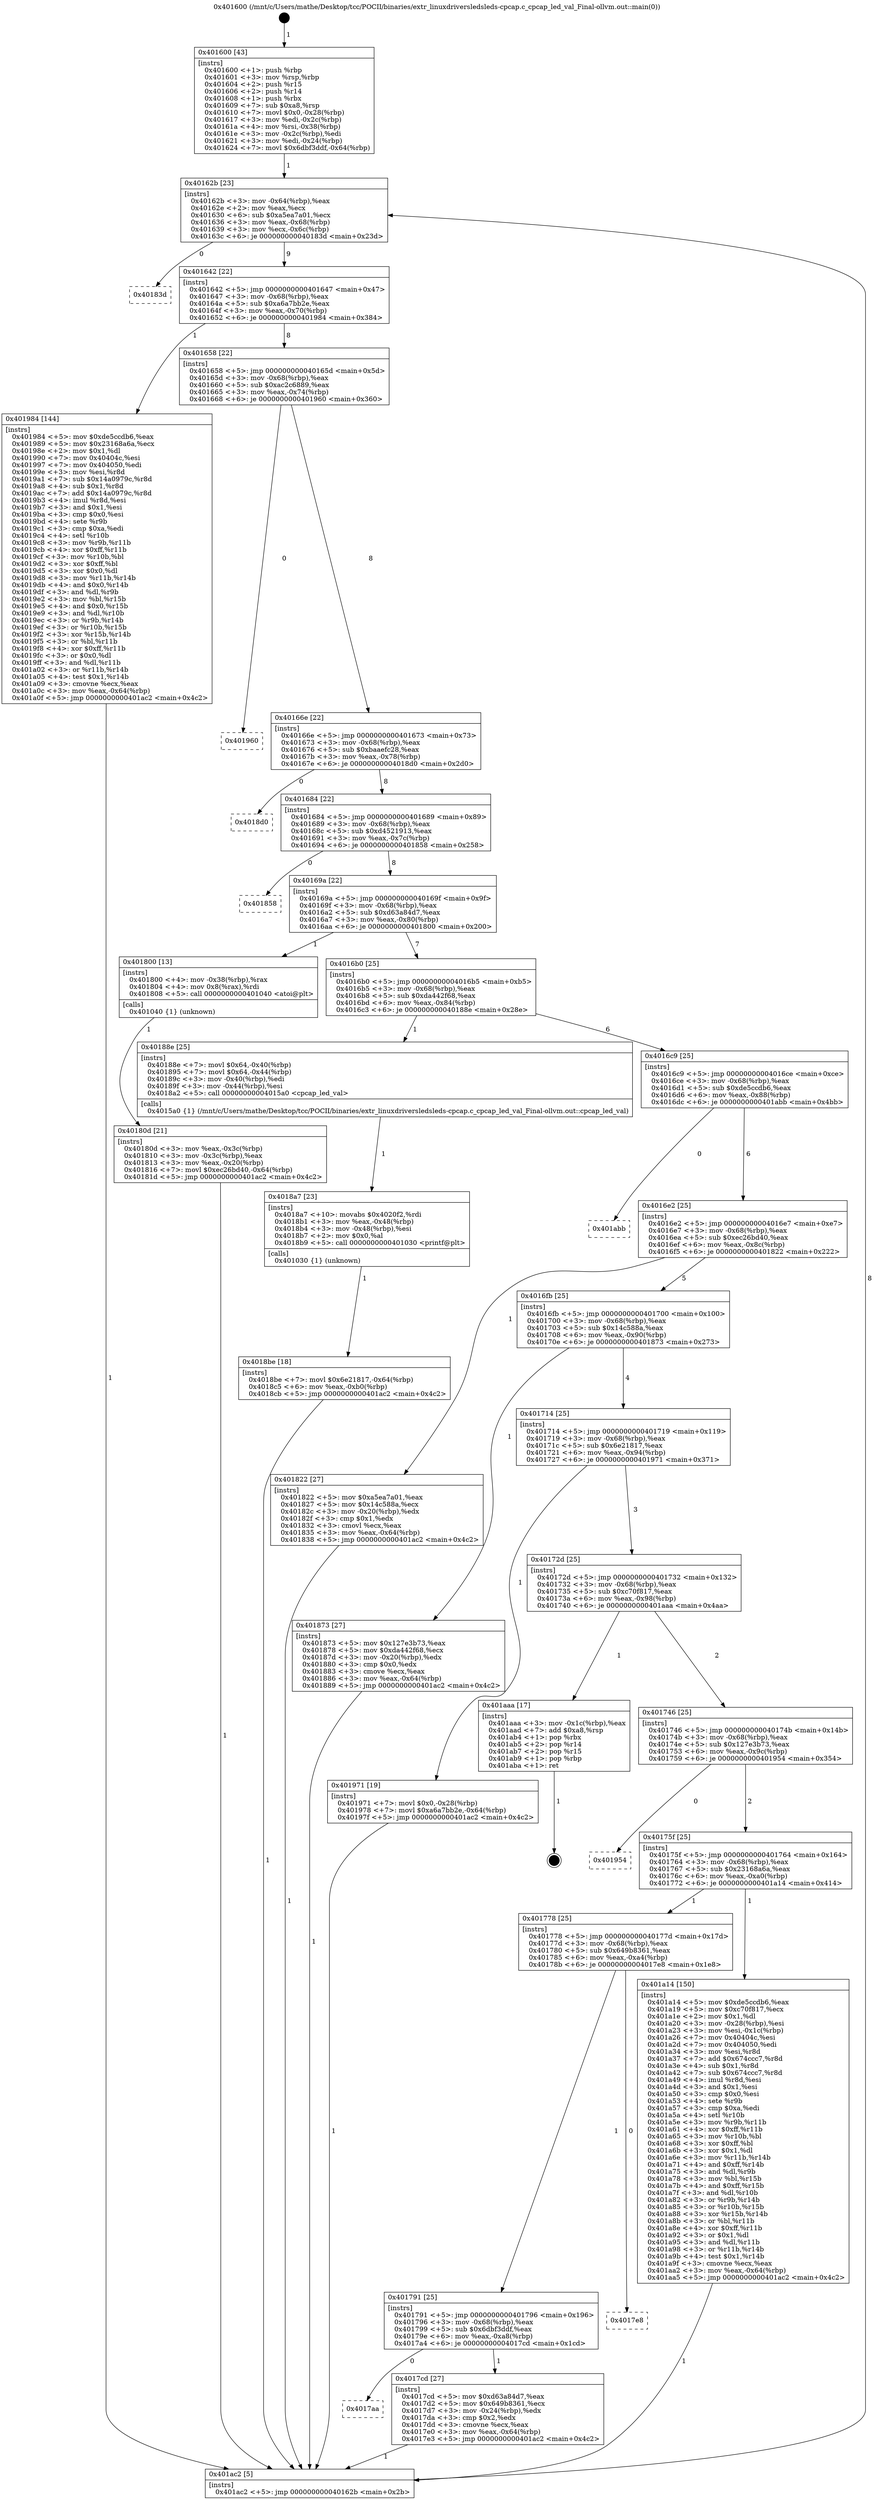 digraph "0x401600" {
  label = "0x401600 (/mnt/c/Users/mathe/Desktop/tcc/POCII/binaries/extr_linuxdriversledsleds-cpcap.c_cpcap_led_val_Final-ollvm.out::main(0))"
  labelloc = "t"
  node[shape=record]

  Entry [label="",width=0.3,height=0.3,shape=circle,fillcolor=black,style=filled]
  "0x40162b" [label="{
     0x40162b [23]\l
     | [instrs]\l
     &nbsp;&nbsp;0x40162b \<+3\>: mov -0x64(%rbp),%eax\l
     &nbsp;&nbsp;0x40162e \<+2\>: mov %eax,%ecx\l
     &nbsp;&nbsp;0x401630 \<+6\>: sub $0xa5ea7a01,%ecx\l
     &nbsp;&nbsp;0x401636 \<+3\>: mov %eax,-0x68(%rbp)\l
     &nbsp;&nbsp;0x401639 \<+3\>: mov %ecx,-0x6c(%rbp)\l
     &nbsp;&nbsp;0x40163c \<+6\>: je 000000000040183d \<main+0x23d\>\l
  }"]
  "0x40183d" [label="{
     0x40183d\l
  }", style=dashed]
  "0x401642" [label="{
     0x401642 [22]\l
     | [instrs]\l
     &nbsp;&nbsp;0x401642 \<+5\>: jmp 0000000000401647 \<main+0x47\>\l
     &nbsp;&nbsp;0x401647 \<+3\>: mov -0x68(%rbp),%eax\l
     &nbsp;&nbsp;0x40164a \<+5\>: sub $0xa6a7bb2e,%eax\l
     &nbsp;&nbsp;0x40164f \<+3\>: mov %eax,-0x70(%rbp)\l
     &nbsp;&nbsp;0x401652 \<+6\>: je 0000000000401984 \<main+0x384\>\l
  }"]
  Exit [label="",width=0.3,height=0.3,shape=circle,fillcolor=black,style=filled,peripheries=2]
  "0x401984" [label="{
     0x401984 [144]\l
     | [instrs]\l
     &nbsp;&nbsp;0x401984 \<+5\>: mov $0xde5ccdb6,%eax\l
     &nbsp;&nbsp;0x401989 \<+5\>: mov $0x23168a6a,%ecx\l
     &nbsp;&nbsp;0x40198e \<+2\>: mov $0x1,%dl\l
     &nbsp;&nbsp;0x401990 \<+7\>: mov 0x40404c,%esi\l
     &nbsp;&nbsp;0x401997 \<+7\>: mov 0x404050,%edi\l
     &nbsp;&nbsp;0x40199e \<+3\>: mov %esi,%r8d\l
     &nbsp;&nbsp;0x4019a1 \<+7\>: sub $0x14a0979c,%r8d\l
     &nbsp;&nbsp;0x4019a8 \<+4\>: sub $0x1,%r8d\l
     &nbsp;&nbsp;0x4019ac \<+7\>: add $0x14a0979c,%r8d\l
     &nbsp;&nbsp;0x4019b3 \<+4\>: imul %r8d,%esi\l
     &nbsp;&nbsp;0x4019b7 \<+3\>: and $0x1,%esi\l
     &nbsp;&nbsp;0x4019ba \<+3\>: cmp $0x0,%esi\l
     &nbsp;&nbsp;0x4019bd \<+4\>: sete %r9b\l
     &nbsp;&nbsp;0x4019c1 \<+3\>: cmp $0xa,%edi\l
     &nbsp;&nbsp;0x4019c4 \<+4\>: setl %r10b\l
     &nbsp;&nbsp;0x4019c8 \<+3\>: mov %r9b,%r11b\l
     &nbsp;&nbsp;0x4019cb \<+4\>: xor $0xff,%r11b\l
     &nbsp;&nbsp;0x4019cf \<+3\>: mov %r10b,%bl\l
     &nbsp;&nbsp;0x4019d2 \<+3\>: xor $0xff,%bl\l
     &nbsp;&nbsp;0x4019d5 \<+3\>: xor $0x0,%dl\l
     &nbsp;&nbsp;0x4019d8 \<+3\>: mov %r11b,%r14b\l
     &nbsp;&nbsp;0x4019db \<+4\>: and $0x0,%r14b\l
     &nbsp;&nbsp;0x4019df \<+3\>: and %dl,%r9b\l
     &nbsp;&nbsp;0x4019e2 \<+3\>: mov %bl,%r15b\l
     &nbsp;&nbsp;0x4019e5 \<+4\>: and $0x0,%r15b\l
     &nbsp;&nbsp;0x4019e9 \<+3\>: and %dl,%r10b\l
     &nbsp;&nbsp;0x4019ec \<+3\>: or %r9b,%r14b\l
     &nbsp;&nbsp;0x4019ef \<+3\>: or %r10b,%r15b\l
     &nbsp;&nbsp;0x4019f2 \<+3\>: xor %r15b,%r14b\l
     &nbsp;&nbsp;0x4019f5 \<+3\>: or %bl,%r11b\l
     &nbsp;&nbsp;0x4019f8 \<+4\>: xor $0xff,%r11b\l
     &nbsp;&nbsp;0x4019fc \<+3\>: or $0x0,%dl\l
     &nbsp;&nbsp;0x4019ff \<+3\>: and %dl,%r11b\l
     &nbsp;&nbsp;0x401a02 \<+3\>: or %r11b,%r14b\l
     &nbsp;&nbsp;0x401a05 \<+4\>: test $0x1,%r14b\l
     &nbsp;&nbsp;0x401a09 \<+3\>: cmovne %ecx,%eax\l
     &nbsp;&nbsp;0x401a0c \<+3\>: mov %eax,-0x64(%rbp)\l
     &nbsp;&nbsp;0x401a0f \<+5\>: jmp 0000000000401ac2 \<main+0x4c2\>\l
  }"]
  "0x401658" [label="{
     0x401658 [22]\l
     | [instrs]\l
     &nbsp;&nbsp;0x401658 \<+5\>: jmp 000000000040165d \<main+0x5d\>\l
     &nbsp;&nbsp;0x40165d \<+3\>: mov -0x68(%rbp),%eax\l
     &nbsp;&nbsp;0x401660 \<+5\>: sub $0xac2c6889,%eax\l
     &nbsp;&nbsp;0x401665 \<+3\>: mov %eax,-0x74(%rbp)\l
     &nbsp;&nbsp;0x401668 \<+6\>: je 0000000000401960 \<main+0x360\>\l
  }"]
  "0x4018be" [label="{
     0x4018be [18]\l
     | [instrs]\l
     &nbsp;&nbsp;0x4018be \<+7\>: movl $0x6e21817,-0x64(%rbp)\l
     &nbsp;&nbsp;0x4018c5 \<+6\>: mov %eax,-0xb0(%rbp)\l
     &nbsp;&nbsp;0x4018cb \<+5\>: jmp 0000000000401ac2 \<main+0x4c2\>\l
  }"]
  "0x401960" [label="{
     0x401960\l
  }", style=dashed]
  "0x40166e" [label="{
     0x40166e [22]\l
     | [instrs]\l
     &nbsp;&nbsp;0x40166e \<+5\>: jmp 0000000000401673 \<main+0x73\>\l
     &nbsp;&nbsp;0x401673 \<+3\>: mov -0x68(%rbp),%eax\l
     &nbsp;&nbsp;0x401676 \<+5\>: sub $0xbaaefc28,%eax\l
     &nbsp;&nbsp;0x40167b \<+3\>: mov %eax,-0x78(%rbp)\l
     &nbsp;&nbsp;0x40167e \<+6\>: je 00000000004018d0 \<main+0x2d0\>\l
  }"]
  "0x4018a7" [label="{
     0x4018a7 [23]\l
     | [instrs]\l
     &nbsp;&nbsp;0x4018a7 \<+10\>: movabs $0x4020f2,%rdi\l
     &nbsp;&nbsp;0x4018b1 \<+3\>: mov %eax,-0x48(%rbp)\l
     &nbsp;&nbsp;0x4018b4 \<+3\>: mov -0x48(%rbp),%esi\l
     &nbsp;&nbsp;0x4018b7 \<+2\>: mov $0x0,%al\l
     &nbsp;&nbsp;0x4018b9 \<+5\>: call 0000000000401030 \<printf@plt\>\l
     | [calls]\l
     &nbsp;&nbsp;0x401030 \{1\} (unknown)\l
  }"]
  "0x4018d0" [label="{
     0x4018d0\l
  }", style=dashed]
  "0x401684" [label="{
     0x401684 [22]\l
     | [instrs]\l
     &nbsp;&nbsp;0x401684 \<+5\>: jmp 0000000000401689 \<main+0x89\>\l
     &nbsp;&nbsp;0x401689 \<+3\>: mov -0x68(%rbp),%eax\l
     &nbsp;&nbsp;0x40168c \<+5\>: sub $0xd4521913,%eax\l
     &nbsp;&nbsp;0x401691 \<+3\>: mov %eax,-0x7c(%rbp)\l
     &nbsp;&nbsp;0x401694 \<+6\>: je 0000000000401858 \<main+0x258\>\l
  }"]
  "0x40180d" [label="{
     0x40180d [21]\l
     | [instrs]\l
     &nbsp;&nbsp;0x40180d \<+3\>: mov %eax,-0x3c(%rbp)\l
     &nbsp;&nbsp;0x401810 \<+3\>: mov -0x3c(%rbp),%eax\l
     &nbsp;&nbsp;0x401813 \<+3\>: mov %eax,-0x20(%rbp)\l
     &nbsp;&nbsp;0x401816 \<+7\>: movl $0xec26bd40,-0x64(%rbp)\l
     &nbsp;&nbsp;0x40181d \<+5\>: jmp 0000000000401ac2 \<main+0x4c2\>\l
  }"]
  "0x401858" [label="{
     0x401858\l
  }", style=dashed]
  "0x40169a" [label="{
     0x40169a [22]\l
     | [instrs]\l
     &nbsp;&nbsp;0x40169a \<+5\>: jmp 000000000040169f \<main+0x9f\>\l
     &nbsp;&nbsp;0x40169f \<+3\>: mov -0x68(%rbp),%eax\l
     &nbsp;&nbsp;0x4016a2 \<+5\>: sub $0xd63a84d7,%eax\l
     &nbsp;&nbsp;0x4016a7 \<+3\>: mov %eax,-0x80(%rbp)\l
     &nbsp;&nbsp;0x4016aa \<+6\>: je 0000000000401800 \<main+0x200\>\l
  }"]
  "0x401600" [label="{
     0x401600 [43]\l
     | [instrs]\l
     &nbsp;&nbsp;0x401600 \<+1\>: push %rbp\l
     &nbsp;&nbsp;0x401601 \<+3\>: mov %rsp,%rbp\l
     &nbsp;&nbsp;0x401604 \<+2\>: push %r15\l
     &nbsp;&nbsp;0x401606 \<+2\>: push %r14\l
     &nbsp;&nbsp;0x401608 \<+1\>: push %rbx\l
     &nbsp;&nbsp;0x401609 \<+7\>: sub $0xa8,%rsp\l
     &nbsp;&nbsp;0x401610 \<+7\>: movl $0x0,-0x28(%rbp)\l
     &nbsp;&nbsp;0x401617 \<+3\>: mov %edi,-0x2c(%rbp)\l
     &nbsp;&nbsp;0x40161a \<+4\>: mov %rsi,-0x38(%rbp)\l
     &nbsp;&nbsp;0x40161e \<+3\>: mov -0x2c(%rbp),%edi\l
     &nbsp;&nbsp;0x401621 \<+3\>: mov %edi,-0x24(%rbp)\l
     &nbsp;&nbsp;0x401624 \<+7\>: movl $0x6dbf3ddf,-0x64(%rbp)\l
  }"]
  "0x401800" [label="{
     0x401800 [13]\l
     | [instrs]\l
     &nbsp;&nbsp;0x401800 \<+4\>: mov -0x38(%rbp),%rax\l
     &nbsp;&nbsp;0x401804 \<+4\>: mov 0x8(%rax),%rdi\l
     &nbsp;&nbsp;0x401808 \<+5\>: call 0000000000401040 \<atoi@plt\>\l
     | [calls]\l
     &nbsp;&nbsp;0x401040 \{1\} (unknown)\l
  }"]
  "0x4016b0" [label="{
     0x4016b0 [25]\l
     | [instrs]\l
     &nbsp;&nbsp;0x4016b0 \<+5\>: jmp 00000000004016b5 \<main+0xb5\>\l
     &nbsp;&nbsp;0x4016b5 \<+3\>: mov -0x68(%rbp),%eax\l
     &nbsp;&nbsp;0x4016b8 \<+5\>: sub $0xda442f68,%eax\l
     &nbsp;&nbsp;0x4016bd \<+6\>: mov %eax,-0x84(%rbp)\l
     &nbsp;&nbsp;0x4016c3 \<+6\>: je 000000000040188e \<main+0x28e\>\l
  }"]
  "0x401ac2" [label="{
     0x401ac2 [5]\l
     | [instrs]\l
     &nbsp;&nbsp;0x401ac2 \<+5\>: jmp 000000000040162b \<main+0x2b\>\l
  }"]
  "0x40188e" [label="{
     0x40188e [25]\l
     | [instrs]\l
     &nbsp;&nbsp;0x40188e \<+7\>: movl $0x64,-0x40(%rbp)\l
     &nbsp;&nbsp;0x401895 \<+7\>: movl $0x64,-0x44(%rbp)\l
     &nbsp;&nbsp;0x40189c \<+3\>: mov -0x40(%rbp),%edi\l
     &nbsp;&nbsp;0x40189f \<+3\>: mov -0x44(%rbp),%esi\l
     &nbsp;&nbsp;0x4018a2 \<+5\>: call 00000000004015a0 \<cpcap_led_val\>\l
     | [calls]\l
     &nbsp;&nbsp;0x4015a0 \{1\} (/mnt/c/Users/mathe/Desktop/tcc/POCII/binaries/extr_linuxdriversledsleds-cpcap.c_cpcap_led_val_Final-ollvm.out::cpcap_led_val)\l
  }"]
  "0x4016c9" [label="{
     0x4016c9 [25]\l
     | [instrs]\l
     &nbsp;&nbsp;0x4016c9 \<+5\>: jmp 00000000004016ce \<main+0xce\>\l
     &nbsp;&nbsp;0x4016ce \<+3\>: mov -0x68(%rbp),%eax\l
     &nbsp;&nbsp;0x4016d1 \<+5\>: sub $0xde5ccdb6,%eax\l
     &nbsp;&nbsp;0x4016d6 \<+6\>: mov %eax,-0x88(%rbp)\l
     &nbsp;&nbsp;0x4016dc \<+6\>: je 0000000000401abb \<main+0x4bb\>\l
  }"]
  "0x4017aa" [label="{
     0x4017aa\l
  }", style=dashed]
  "0x401abb" [label="{
     0x401abb\l
  }", style=dashed]
  "0x4016e2" [label="{
     0x4016e2 [25]\l
     | [instrs]\l
     &nbsp;&nbsp;0x4016e2 \<+5\>: jmp 00000000004016e7 \<main+0xe7\>\l
     &nbsp;&nbsp;0x4016e7 \<+3\>: mov -0x68(%rbp),%eax\l
     &nbsp;&nbsp;0x4016ea \<+5\>: sub $0xec26bd40,%eax\l
     &nbsp;&nbsp;0x4016ef \<+6\>: mov %eax,-0x8c(%rbp)\l
     &nbsp;&nbsp;0x4016f5 \<+6\>: je 0000000000401822 \<main+0x222\>\l
  }"]
  "0x4017cd" [label="{
     0x4017cd [27]\l
     | [instrs]\l
     &nbsp;&nbsp;0x4017cd \<+5\>: mov $0xd63a84d7,%eax\l
     &nbsp;&nbsp;0x4017d2 \<+5\>: mov $0x649b8361,%ecx\l
     &nbsp;&nbsp;0x4017d7 \<+3\>: mov -0x24(%rbp),%edx\l
     &nbsp;&nbsp;0x4017da \<+3\>: cmp $0x2,%edx\l
     &nbsp;&nbsp;0x4017dd \<+3\>: cmovne %ecx,%eax\l
     &nbsp;&nbsp;0x4017e0 \<+3\>: mov %eax,-0x64(%rbp)\l
     &nbsp;&nbsp;0x4017e3 \<+5\>: jmp 0000000000401ac2 \<main+0x4c2\>\l
  }"]
  "0x401822" [label="{
     0x401822 [27]\l
     | [instrs]\l
     &nbsp;&nbsp;0x401822 \<+5\>: mov $0xa5ea7a01,%eax\l
     &nbsp;&nbsp;0x401827 \<+5\>: mov $0x14c588a,%ecx\l
     &nbsp;&nbsp;0x40182c \<+3\>: mov -0x20(%rbp),%edx\l
     &nbsp;&nbsp;0x40182f \<+3\>: cmp $0x1,%edx\l
     &nbsp;&nbsp;0x401832 \<+3\>: cmovl %ecx,%eax\l
     &nbsp;&nbsp;0x401835 \<+3\>: mov %eax,-0x64(%rbp)\l
     &nbsp;&nbsp;0x401838 \<+5\>: jmp 0000000000401ac2 \<main+0x4c2\>\l
  }"]
  "0x4016fb" [label="{
     0x4016fb [25]\l
     | [instrs]\l
     &nbsp;&nbsp;0x4016fb \<+5\>: jmp 0000000000401700 \<main+0x100\>\l
     &nbsp;&nbsp;0x401700 \<+3\>: mov -0x68(%rbp),%eax\l
     &nbsp;&nbsp;0x401703 \<+5\>: sub $0x14c588a,%eax\l
     &nbsp;&nbsp;0x401708 \<+6\>: mov %eax,-0x90(%rbp)\l
     &nbsp;&nbsp;0x40170e \<+6\>: je 0000000000401873 \<main+0x273\>\l
  }"]
  "0x401791" [label="{
     0x401791 [25]\l
     | [instrs]\l
     &nbsp;&nbsp;0x401791 \<+5\>: jmp 0000000000401796 \<main+0x196\>\l
     &nbsp;&nbsp;0x401796 \<+3\>: mov -0x68(%rbp),%eax\l
     &nbsp;&nbsp;0x401799 \<+5\>: sub $0x6dbf3ddf,%eax\l
     &nbsp;&nbsp;0x40179e \<+6\>: mov %eax,-0xa8(%rbp)\l
     &nbsp;&nbsp;0x4017a4 \<+6\>: je 00000000004017cd \<main+0x1cd\>\l
  }"]
  "0x401873" [label="{
     0x401873 [27]\l
     | [instrs]\l
     &nbsp;&nbsp;0x401873 \<+5\>: mov $0x127e3b73,%eax\l
     &nbsp;&nbsp;0x401878 \<+5\>: mov $0xda442f68,%ecx\l
     &nbsp;&nbsp;0x40187d \<+3\>: mov -0x20(%rbp),%edx\l
     &nbsp;&nbsp;0x401880 \<+3\>: cmp $0x0,%edx\l
     &nbsp;&nbsp;0x401883 \<+3\>: cmove %ecx,%eax\l
     &nbsp;&nbsp;0x401886 \<+3\>: mov %eax,-0x64(%rbp)\l
     &nbsp;&nbsp;0x401889 \<+5\>: jmp 0000000000401ac2 \<main+0x4c2\>\l
  }"]
  "0x401714" [label="{
     0x401714 [25]\l
     | [instrs]\l
     &nbsp;&nbsp;0x401714 \<+5\>: jmp 0000000000401719 \<main+0x119\>\l
     &nbsp;&nbsp;0x401719 \<+3\>: mov -0x68(%rbp),%eax\l
     &nbsp;&nbsp;0x40171c \<+5\>: sub $0x6e21817,%eax\l
     &nbsp;&nbsp;0x401721 \<+6\>: mov %eax,-0x94(%rbp)\l
     &nbsp;&nbsp;0x401727 \<+6\>: je 0000000000401971 \<main+0x371\>\l
  }"]
  "0x4017e8" [label="{
     0x4017e8\l
  }", style=dashed]
  "0x401971" [label="{
     0x401971 [19]\l
     | [instrs]\l
     &nbsp;&nbsp;0x401971 \<+7\>: movl $0x0,-0x28(%rbp)\l
     &nbsp;&nbsp;0x401978 \<+7\>: movl $0xa6a7bb2e,-0x64(%rbp)\l
     &nbsp;&nbsp;0x40197f \<+5\>: jmp 0000000000401ac2 \<main+0x4c2\>\l
  }"]
  "0x40172d" [label="{
     0x40172d [25]\l
     | [instrs]\l
     &nbsp;&nbsp;0x40172d \<+5\>: jmp 0000000000401732 \<main+0x132\>\l
     &nbsp;&nbsp;0x401732 \<+3\>: mov -0x68(%rbp),%eax\l
     &nbsp;&nbsp;0x401735 \<+5\>: sub $0xc70f817,%eax\l
     &nbsp;&nbsp;0x40173a \<+6\>: mov %eax,-0x98(%rbp)\l
     &nbsp;&nbsp;0x401740 \<+6\>: je 0000000000401aaa \<main+0x4aa\>\l
  }"]
  "0x401778" [label="{
     0x401778 [25]\l
     | [instrs]\l
     &nbsp;&nbsp;0x401778 \<+5\>: jmp 000000000040177d \<main+0x17d\>\l
     &nbsp;&nbsp;0x40177d \<+3\>: mov -0x68(%rbp),%eax\l
     &nbsp;&nbsp;0x401780 \<+5\>: sub $0x649b8361,%eax\l
     &nbsp;&nbsp;0x401785 \<+6\>: mov %eax,-0xa4(%rbp)\l
     &nbsp;&nbsp;0x40178b \<+6\>: je 00000000004017e8 \<main+0x1e8\>\l
  }"]
  "0x401aaa" [label="{
     0x401aaa [17]\l
     | [instrs]\l
     &nbsp;&nbsp;0x401aaa \<+3\>: mov -0x1c(%rbp),%eax\l
     &nbsp;&nbsp;0x401aad \<+7\>: add $0xa8,%rsp\l
     &nbsp;&nbsp;0x401ab4 \<+1\>: pop %rbx\l
     &nbsp;&nbsp;0x401ab5 \<+2\>: pop %r14\l
     &nbsp;&nbsp;0x401ab7 \<+2\>: pop %r15\l
     &nbsp;&nbsp;0x401ab9 \<+1\>: pop %rbp\l
     &nbsp;&nbsp;0x401aba \<+1\>: ret\l
  }"]
  "0x401746" [label="{
     0x401746 [25]\l
     | [instrs]\l
     &nbsp;&nbsp;0x401746 \<+5\>: jmp 000000000040174b \<main+0x14b\>\l
     &nbsp;&nbsp;0x40174b \<+3\>: mov -0x68(%rbp),%eax\l
     &nbsp;&nbsp;0x40174e \<+5\>: sub $0x127e3b73,%eax\l
     &nbsp;&nbsp;0x401753 \<+6\>: mov %eax,-0x9c(%rbp)\l
     &nbsp;&nbsp;0x401759 \<+6\>: je 0000000000401954 \<main+0x354\>\l
  }"]
  "0x401a14" [label="{
     0x401a14 [150]\l
     | [instrs]\l
     &nbsp;&nbsp;0x401a14 \<+5\>: mov $0xde5ccdb6,%eax\l
     &nbsp;&nbsp;0x401a19 \<+5\>: mov $0xc70f817,%ecx\l
     &nbsp;&nbsp;0x401a1e \<+2\>: mov $0x1,%dl\l
     &nbsp;&nbsp;0x401a20 \<+3\>: mov -0x28(%rbp),%esi\l
     &nbsp;&nbsp;0x401a23 \<+3\>: mov %esi,-0x1c(%rbp)\l
     &nbsp;&nbsp;0x401a26 \<+7\>: mov 0x40404c,%esi\l
     &nbsp;&nbsp;0x401a2d \<+7\>: mov 0x404050,%edi\l
     &nbsp;&nbsp;0x401a34 \<+3\>: mov %esi,%r8d\l
     &nbsp;&nbsp;0x401a37 \<+7\>: add $0x674ccc7,%r8d\l
     &nbsp;&nbsp;0x401a3e \<+4\>: sub $0x1,%r8d\l
     &nbsp;&nbsp;0x401a42 \<+7\>: sub $0x674ccc7,%r8d\l
     &nbsp;&nbsp;0x401a49 \<+4\>: imul %r8d,%esi\l
     &nbsp;&nbsp;0x401a4d \<+3\>: and $0x1,%esi\l
     &nbsp;&nbsp;0x401a50 \<+3\>: cmp $0x0,%esi\l
     &nbsp;&nbsp;0x401a53 \<+4\>: sete %r9b\l
     &nbsp;&nbsp;0x401a57 \<+3\>: cmp $0xa,%edi\l
     &nbsp;&nbsp;0x401a5a \<+4\>: setl %r10b\l
     &nbsp;&nbsp;0x401a5e \<+3\>: mov %r9b,%r11b\l
     &nbsp;&nbsp;0x401a61 \<+4\>: xor $0xff,%r11b\l
     &nbsp;&nbsp;0x401a65 \<+3\>: mov %r10b,%bl\l
     &nbsp;&nbsp;0x401a68 \<+3\>: xor $0xff,%bl\l
     &nbsp;&nbsp;0x401a6b \<+3\>: xor $0x1,%dl\l
     &nbsp;&nbsp;0x401a6e \<+3\>: mov %r11b,%r14b\l
     &nbsp;&nbsp;0x401a71 \<+4\>: and $0xff,%r14b\l
     &nbsp;&nbsp;0x401a75 \<+3\>: and %dl,%r9b\l
     &nbsp;&nbsp;0x401a78 \<+3\>: mov %bl,%r15b\l
     &nbsp;&nbsp;0x401a7b \<+4\>: and $0xff,%r15b\l
     &nbsp;&nbsp;0x401a7f \<+3\>: and %dl,%r10b\l
     &nbsp;&nbsp;0x401a82 \<+3\>: or %r9b,%r14b\l
     &nbsp;&nbsp;0x401a85 \<+3\>: or %r10b,%r15b\l
     &nbsp;&nbsp;0x401a88 \<+3\>: xor %r15b,%r14b\l
     &nbsp;&nbsp;0x401a8b \<+3\>: or %bl,%r11b\l
     &nbsp;&nbsp;0x401a8e \<+4\>: xor $0xff,%r11b\l
     &nbsp;&nbsp;0x401a92 \<+3\>: or $0x1,%dl\l
     &nbsp;&nbsp;0x401a95 \<+3\>: and %dl,%r11b\l
     &nbsp;&nbsp;0x401a98 \<+3\>: or %r11b,%r14b\l
     &nbsp;&nbsp;0x401a9b \<+4\>: test $0x1,%r14b\l
     &nbsp;&nbsp;0x401a9f \<+3\>: cmovne %ecx,%eax\l
     &nbsp;&nbsp;0x401aa2 \<+3\>: mov %eax,-0x64(%rbp)\l
     &nbsp;&nbsp;0x401aa5 \<+5\>: jmp 0000000000401ac2 \<main+0x4c2\>\l
  }"]
  "0x401954" [label="{
     0x401954\l
  }", style=dashed]
  "0x40175f" [label="{
     0x40175f [25]\l
     | [instrs]\l
     &nbsp;&nbsp;0x40175f \<+5\>: jmp 0000000000401764 \<main+0x164\>\l
     &nbsp;&nbsp;0x401764 \<+3\>: mov -0x68(%rbp),%eax\l
     &nbsp;&nbsp;0x401767 \<+5\>: sub $0x23168a6a,%eax\l
     &nbsp;&nbsp;0x40176c \<+6\>: mov %eax,-0xa0(%rbp)\l
     &nbsp;&nbsp;0x401772 \<+6\>: je 0000000000401a14 \<main+0x414\>\l
  }"]
  Entry -> "0x401600" [label=" 1"]
  "0x40162b" -> "0x40183d" [label=" 0"]
  "0x40162b" -> "0x401642" [label=" 9"]
  "0x401aaa" -> Exit [label=" 1"]
  "0x401642" -> "0x401984" [label=" 1"]
  "0x401642" -> "0x401658" [label=" 8"]
  "0x401a14" -> "0x401ac2" [label=" 1"]
  "0x401658" -> "0x401960" [label=" 0"]
  "0x401658" -> "0x40166e" [label=" 8"]
  "0x401984" -> "0x401ac2" [label=" 1"]
  "0x40166e" -> "0x4018d0" [label=" 0"]
  "0x40166e" -> "0x401684" [label=" 8"]
  "0x401971" -> "0x401ac2" [label=" 1"]
  "0x401684" -> "0x401858" [label=" 0"]
  "0x401684" -> "0x40169a" [label=" 8"]
  "0x4018be" -> "0x401ac2" [label=" 1"]
  "0x40169a" -> "0x401800" [label=" 1"]
  "0x40169a" -> "0x4016b0" [label=" 7"]
  "0x4018a7" -> "0x4018be" [label=" 1"]
  "0x4016b0" -> "0x40188e" [label=" 1"]
  "0x4016b0" -> "0x4016c9" [label=" 6"]
  "0x40188e" -> "0x4018a7" [label=" 1"]
  "0x4016c9" -> "0x401abb" [label=" 0"]
  "0x4016c9" -> "0x4016e2" [label=" 6"]
  "0x401873" -> "0x401ac2" [label=" 1"]
  "0x4016e2" -> "0x401822" [label=" 1"]
  "0x4016e2" -> "0x4016fb" [label=" 5"]
  "0x401822" -> "0x401ac2" [label=" 1"]
  "0x4016fb" -> "0x401873" [label=" 1"]
  "0x4016fb" -> "0x401714" [label=" 4"]
  "0x401800" -> "0x40180d" [label=" 1"]
  "0x401714" -> "0x401971" [label=" 1"]
  "0x401714" -> "0x40172d" [label=" 3"]
  "0x401ac2" -> "0x40162b" [label=" 8"]
  "0x40172d" -> "0x401aaa" [label=" 1"]
  "0x40172d" -> "0x401746" [label=" 2"]
  "0x4017cd" -> "0x401ac2" [label=" 1"]
  "0x401746" -> "0x401954" [label=" 0"]
  "0x401746" -> "0x40175f" [label=" 2"]
  "0x401791" -> "0x4017aa" [label=" 0"]
  "0x40175f" -> "0x401a14" [label=" 1"]
  "0x40175f" -> "0x401778" [label=" 1"]
  "0x401600" -> "0x40162b" [label=" 1"]
  "0x401778" -> "0x4017e8" [label=" 0"]
  "0x401778" -> "0x401791" [label=" 1"]
  "0x40180d" -> "0x401ac2" [label=" 1"]
  "0x401791" -> "0x4017cd" [label=" 1"]
}
